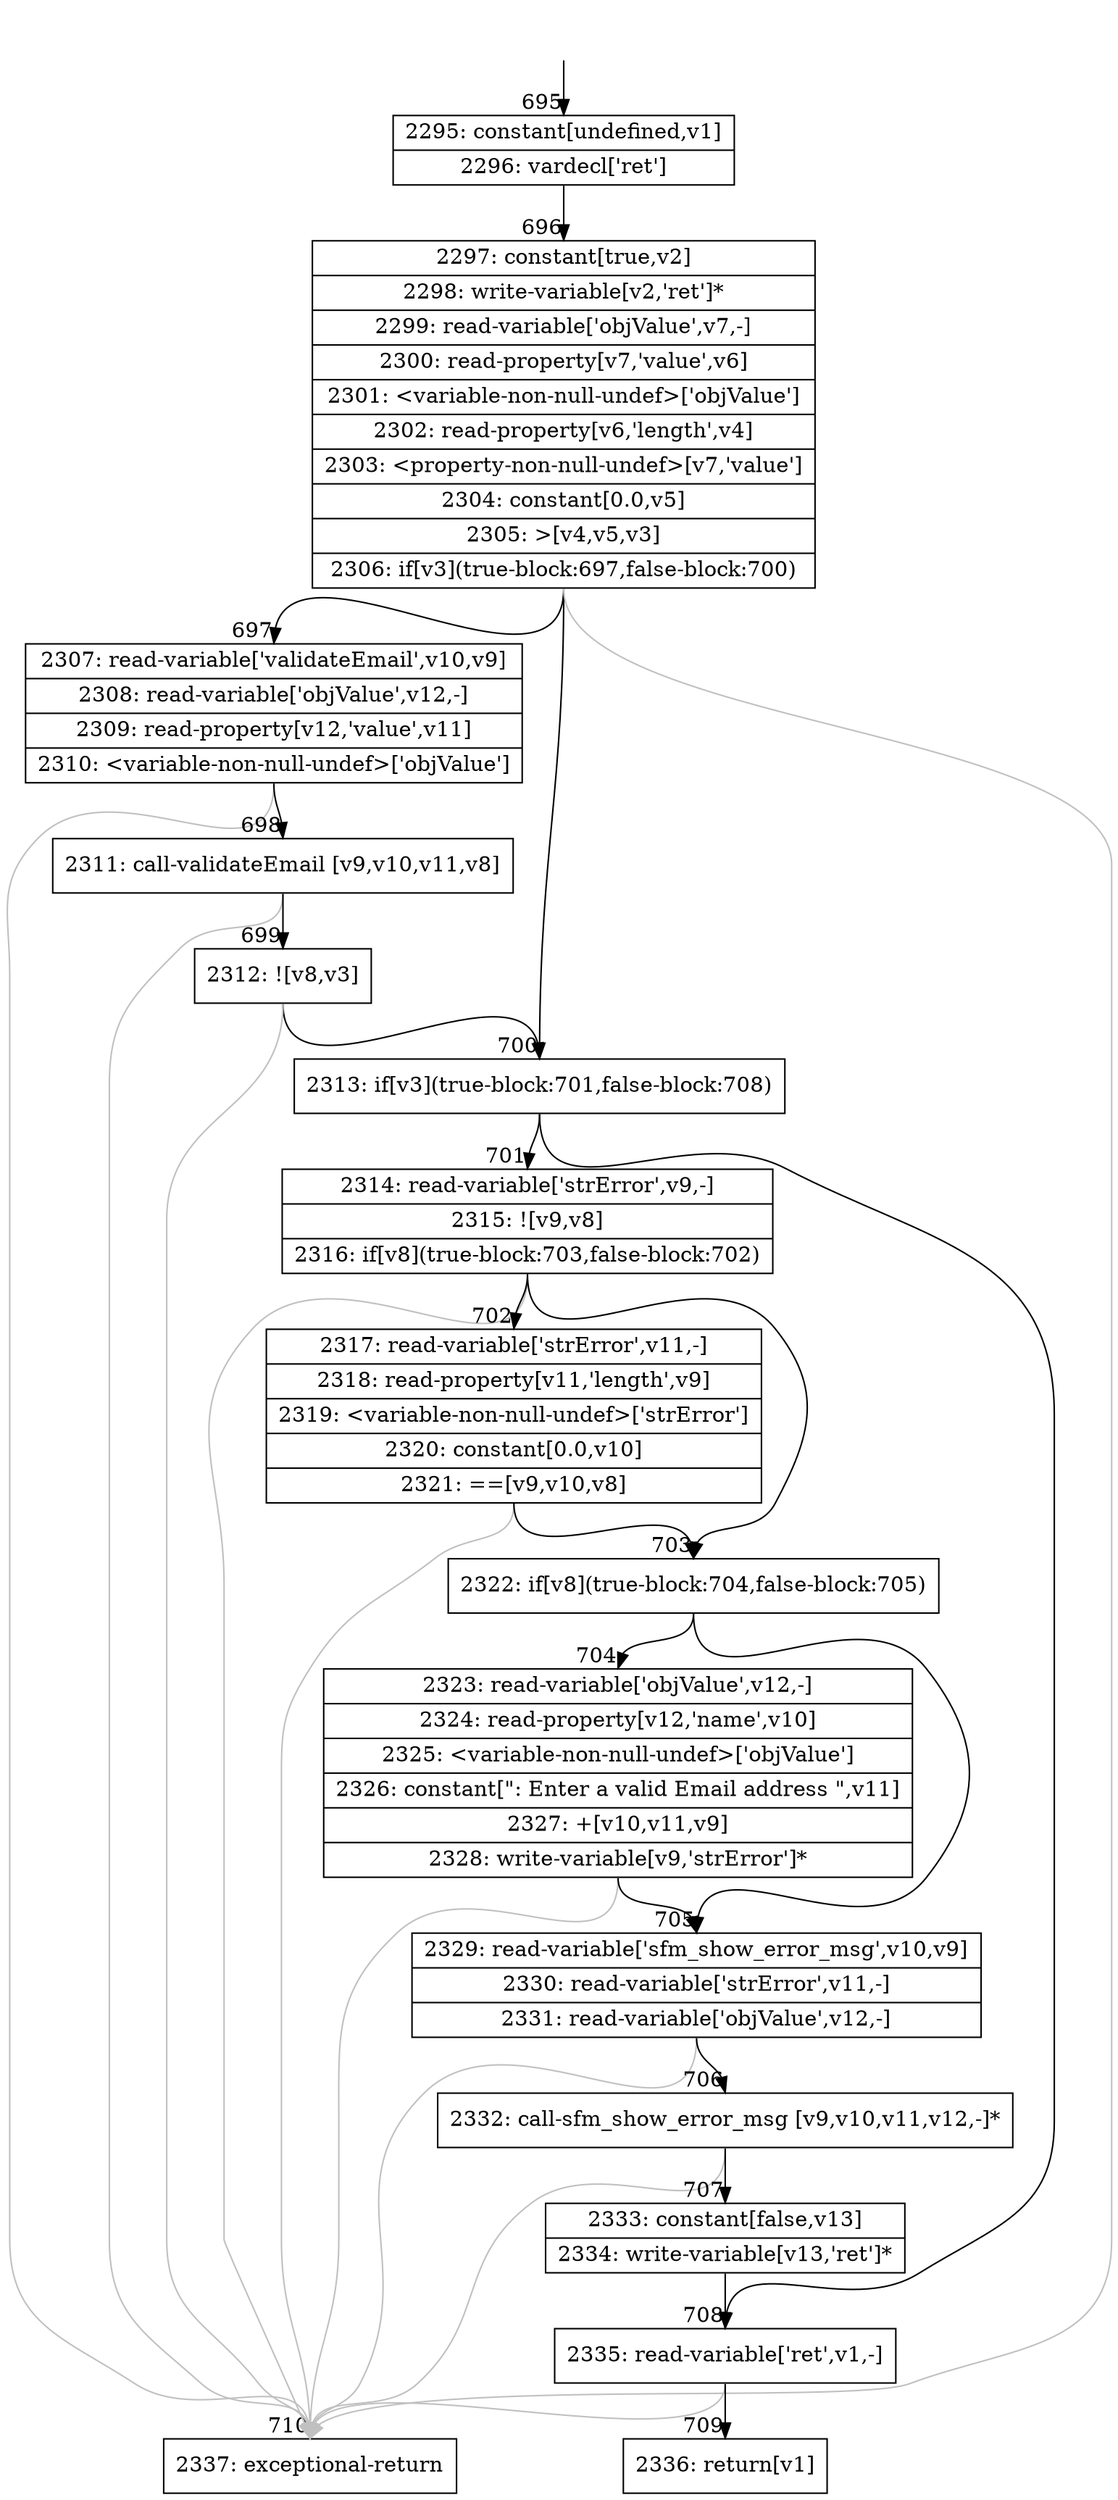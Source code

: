 digraph {
rankdir="TD"
BB_entry52[shape=none,label=""];
BB_entry52 -> BB695 [tailport=s, headport=n, headlabel="    695"]
BB695 [shape=record label="{2295: constant[undefined,v1]|2296: vardecl['ret']}" ] 
BB695 -> BB696 [tailport=s, headport=n, headlabel="      696"]
BB696 [shape=record label="{2297: constant[true,v2]|2298: write-variable[v2,'ret']*|2299: read-variable['objValue',v7,-]|2300: read-property[v7,'value',v6]|2301: \<variable-non-null-undef\>['objValue']|2302: read-property[v6,'length',v4]|2303: \<property-non-null-undef\>[v7,'value']|2304: constant[0.0,v5]|2305: \>[v4,v5,v3]|2306: if[v3](true-block:697,false-block:700)}" ] 
BB696 -> BB700 [tailport=s, headport=n, headlabel="      700"]
BB696 -> BB697 [tailport=s, headport=n, headlabel="      697"]
BB696 -> BB710 [tailport=s, headport=n, color=gray, headlabel="      710"]
BB697 [shape=record label="{2307: read-variable['validateEmail',v10,v9]|2308: read-variable['objValue',v12,-]|2309: read-property[v12,'value',v11]|2310: \<variable-non-null-undef\>['objValue']}" ] 
BB697 -> BB698 [tailport=s, headport=n, headlabel="      698"]
BB697 -> BB710 [tailport=s, headport=n, color=gray]
BB698 [shape=record label="{2311: call-validateEmail [v9,v10,v11,v8]}" ] 
BB698 -> BB699 [tailport=s, headport=n, headlabel="      699"]
BB698 -> BB710 [tailport=s, headport=n, color=gray]
BB699 [shape=record label="{2312: ![v8,v3]}" ] 
BB699 -> BB700 [tailport=s, headport=n]
BB699 -> BB710 [tailport=s, headport=n, color=gray]
BB700 [shape=record label="{2313: if[v3](true-block:701,false-block:708)}" ] 
BB700 -> BB701 [tailport=s, headport=n, headlabel="      701"]
BB700 -> BB708 [tailport=s, headport=n, headlabel="      708"]
BB701 [shape=record label="{2314: read-variable['strError',v9,-]|2315: ![v9,v8]|2316: if[v8](true-block:703,false-block:702)}" ] 
BB701 -> BB703 [tailport=s, headport=n, headlabel="      703"]
BB701 -> BB702 [tailport=s, headport=n, headlabel="      702"]
BB701 -> BB710 [tailport=s, headport=n, color=gray]
BB702 [shape=record label="{2317: read-variable['strError',v11,-]|2318: read-property[v11,'length',v9]|2319: \<variable-non-null-undef\>['strError']|2320: constant[0.0,v10]|2321: ==[v9,v10,v8]}" ] 
BB702 -> BB703 [tailport=s, headport=n]
BB702 -> BB710 [tailport=s, headport=n, color=gray]
BB703 [shape=record label="{2322: if[v8](true-block:704,false-block:705)}" ] 
BB703 -> BB704 [tailport=s, headport=n, headlabel="      704"]
BB703 -> BB705 [tailport=s, headport=n, headlabel="      705"]
BB704 [shape=record label="{2323: read-variable['objValue',v12,-]|2324: read-property[v12,'name',v10]|2325: \<variable-non-null-undef\>['objValue']|2326: constant[\": Enter a valid Email address \",v11]|2327: +[v10,v11,v9]|2328: write-variable[v9,'strError']*}" ] 
BB704 -> BB705 [tailport=s, headport=n]
BB704 -> BB710 [tailport=s, headport=n, color=gray]
BB705 [shape=record label="{2329: read-variable['sfm_show_error_msg',v10,v9]|2330: read-variable['strError',v11,-]|2331: read-variable['objValue',v12,-]}" ] 
BB705 -> BB706 [tailport=s, headport=n, headlabel="      706"]
BB705 -> BB710 [tailport=s, headport=n, color=gray]
BB706 [shape=record label="{2332: call-sfm_show_error_msg [v9,v10,v11,v12,-]*}" ] 
BB706 -> BB707 [tailport=s, headport=n, headlabel="      707"]
BB706 -> BB710 [tailport=s, headport=n, color=gray]
BB707 [shape=record label="{2333: constant[false,v13]|2334: write-variable[v13,'ret']*}" ] 
BB707 -> BB708 [tailport=s, headport=n]
BB708 [shape=record label="{2335: read-variable['ret',v1,-]}" ] 
BB708 -> BB709 [tailport=s, headport=n, headlabel="      709"]
BB708 -> BB710 [tailport=s, headport=n, color=gray]
BB709 [shape=record label="{2336: return[v1]}" ] 
BB710 [shape=record label="{2337: exceptional-return}" ] 
//#$~ 934
}
